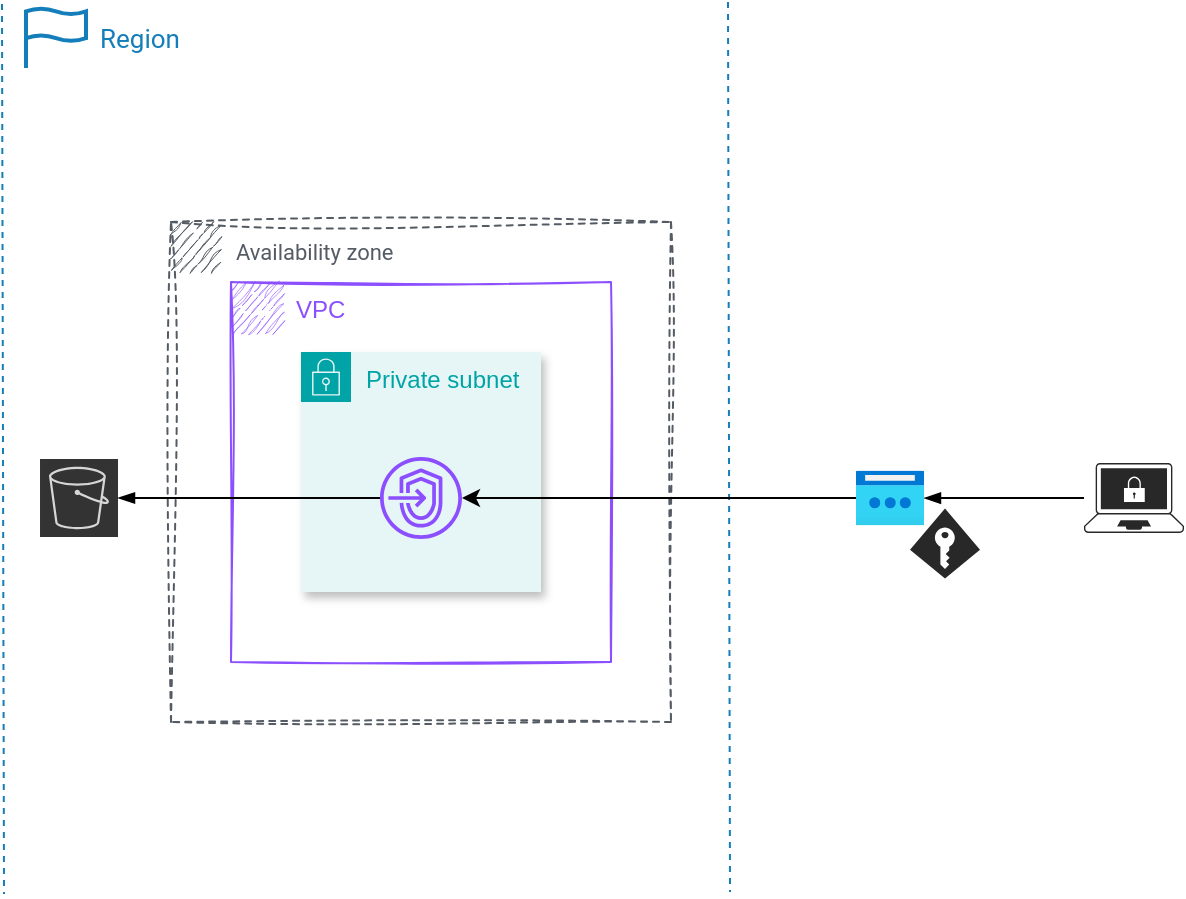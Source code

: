 <mxfile version="22.1.2" type="device">
  <diagram name="Endpoint: Interface" id="H4zOSx-5xyuYORRZuIEA">
    <mxGraphModel dx="1098" dy="699" grid="1" gridSize="10" guides="1" tooltips="1" connect="1" arrows="1" fold="1" page="1" pageScale="1" pageWidth="1169" pageHeight="827" math="0" shadow="0">
      <root>
        <mxCell id="0" />
        <mxCell id="1" parent="0" />
        <UserObject label="&lt;font style=&quot;font-size: 11px;&quot;&gt;Availability zone&lt;/font&gt;" link="https://docs.aws.amazon.com/AWSEC2/latest/UserGuide/using-regions-availability-zones.html" linkTarget="_blank" tooltip="Availability Zone: A location within a region." id="ZpkPj5T2todnxI07iz1m-1">
          <mxCell style="sketch=1;outlineConnect=0;gradientColor=none;html=1;whiteSpace=wrap;fontSize=13;fontStyle=0;shape=mxgraph.aws4.group;grIcon=mxgraph.aws4.group_availability_zone;strokeColor=#545B64;fillColor=none;verticalAlign=top;align=left;spacingLeft=30;fontColor=#545B64;dashed=1;rotation=0;fontFamily=Roboto;fontSource=https%3A%2F%2Ffonts.googleapis.com%2Fcss%3Ffamily%3DRoboto;curveFitting=1;jiggle=2;" parent="1" vertex="1">
            <mxGeometry x="427.5" y="204" width="250" height="250" as="geometry" />
          </mxCell>
        </UserObject>
        <UserObject label="&lt;font color=&quot;#8c4fff&quot;&gt;VPC&lt;/font&gt;" link="https://docs.aws.amazon.com/vpc/latest/userguide/what-is-amazon-vpc.html" linkTarget="_blank" tooltip="VPC: Virtual Private Cloud" id="ZpkPj5T2todnxI07iz1m-2">
          <mxCell style="points=[[0,0],[0.25,0],[0.5,0],[0.75,0],[1,0],[1,0.25],[1,0.5],[1,0.75],[1,1],[0.75,1],[0.5,1],[0.25,1],[0,1],[0,0.75],[0,0.5],[0,0.25]];outlineConnect=0;gradientColor=none;html=1;whiteSpace=wrap;fontSize=12;fontStyle=0;container=1;pointerEvents=0;collapsible=0;recursiveResize=0;shape=mxgraph.aws4.group;grIcon=mxgraph.aws4.group_vpc2;strokeColor=#8C4FFF;fillColor=none;verticalAlign=top;align=left;spacingLeft=30;fontColor=#AAB7B8;dashed=0;rotation=0;sketch=1;curveFitting=1;jiggle=2;" parent="1" vertex="1">
            <mxGeometry x="457.5" y="234" width="190" height="190" as="geometry" />
          </mxCell>
        </UserObject>
        <mxCell id="ZpkPj5T2todnxI07iz1m-3" value="&lt;font color=&quot;#00a4a6&quot;&gt;Private subnet&lt;/font&gt;" style="points=[[0,0],[0.25,0],[0.5,0],[0.75,0],[1,0],[1,0.25],[1,0.5],[1,0.75],[1,1],[0.75,1],[0.5,1],[0.25,1],[0,1],[0,0.75],[0,0.5],[0,0.25]];outlineConnect=0;gradientColor=none;html=1;whiteSpace=wrap;fontSize=12;fontStyle=0;container=1;pointerEvents=0;collapsible=0;recursiveResize=0;shape=mxgraph.aws4.group;grIcon=mxgraph.aws4.group_security_group;grStroke=0;strokeColor=#00A4A6;fillColor=#E6F6F7;verticalAlign=top;align=left;spacingLeft=30;fontColor=#147EBA;dashed=0;shadow=1;rotation=0;" parent="ZpkPj5T2todnxI07iz1m-2" vertex="1">
          <mxGeometry x="35" y="35" width="120" height="120" as="geometry" />
        </mxCell>
        <UserObject label="Region" link="https://docs.aws.amazon.com/AWSEC2/latest/UserGuide/using-regions-availability-zones.html" linkTarget="_blank" tooltip="Region" id="ZpkPj5T2todnxI07iz1m-7">
          <mxCell style="html=1;verticalLabelPosition=middle;align=left;labelBackgroundColor=#ffffff;verticalAlign=middle;strokeWidth=2;strokeColor=#147EBA;shadow=0;dashed=0;shape=mxgraph.ios7.icons.flag;fontFamily=Roboto;fontSource=https%3A%2F%2Ffonts.googleapis.com%2Fcss%3Ffamily%3DRoboto;fontSize=13;labelPosition=right;spacingRight=0;spacingLeft=5;fontColor=#147EBA;" parent="1" vertex="1">
            <mxGeometry x="355" y="97" width="30" height="30" as="geometry" />
          </mxCell>
        </UserObject>
        <UserObject label="" tooltip="An Amazon S3 (Simple Storage Service) bucket." link="https://docs.aws.amazon.com/AmazonS3/latest/userguide/Welcome.html" linkTarget="_blank" id="ZpkPj5T2todnxI07iz1m-9">
          <mxCell style="sketch=0;points=[[0,0,0],[0.25,0,0],[0.5,0,0],[0.75,0,0],[1,0,0],[0,1,0],[0.25,1,0],[0.5,1,0],[0.75,1,0],[1,1,0],[0,0.25,0],[0,0.5,0],[0,0.75,0],[1,0.25,0],[1,0.5,0],[1,0.75,0]];outlineConnect=0;fontColor=#232F3E;fillColor=#000000;strokeColor=#ffffff;dashed=0;verticalLabelPosition=bottom;verticalAlign=top;align=center;html=1;fontSize=12;fontStyle=0;aspect=fixed;shape=mxgraph.aws4.resourceIcon;resIcon=mxgraph.aws4.s3;opacity=80;rotation=0;" parent="1" vertex="1">
            <mxGeometry x="362.005" y="322.5" width="39" height="39" as="geometry" />
          </mxCell>
        </UserObject>
        <mxCell id="ZpkPj5T2todnxI07iz1m-10" value="" style="endArrow=none;dashed=1;html=1;rounded=0;strokeColor=#147EBA;" parent="1" edge="1">
          <mxGeometry width="50" height="50" relative="1" as="geometry">
            <mxPoint x="706" y="94" as="sourcePoint" />
            <mxPoint x="707" y="539" as="targetPoint" />
          </mxGeometry>
        </mxCell>
        <UserObject label="" link="https://docs.aws.amazon.com/vpc/latest/privatelink/create-interface-endpoint.html" linkTarget="_blank" tooltip="Interface Endpoint" id="ZpkPj5T2todnxI07iz1m-13">
          <mxCell style="sketch=0;outlineConnect=0;fontColor=#232F3E;gradientColor=none;fillColor=#8C4FFF;strokeColor=none;dashed=0;verticalLabelPosition=bottom;verticalAlign=top;align=center;html=1;fontSize=12;fontStyle=0;aspect=fixed;pointerEvents=1;shape=mxgraph.aws4.endpoints;rotation=0;" parent="1" vertex="1">
            <mxGeometry x="532" y="321.5" width="41" height="41" as="geometry" />
          </mxCell>
        </UserObject>
        <mxCell id="ZpkPj5T2todnxI07iz1m-14" style="edgeStyle=orthogonalEdgeStyle;rounded=0;orthogonalLoop=1;jettySize=auto;html=1;endArrow=blockThin;endFill=1;" parent="1" source="ZpkPj5T2todnxI07iz1m-15" target="ZpkPj5T2todnxI07iz1m-17" edge="1">
          <mxGeometry relative="1" as="geometry" />
        </mxCell>
        <mxCell id="ZpkPj5T2todnxI07iz1m-15" value="" style="points=[[0.13,0.02,0],[0.5,0,0],[0.87,0.02,0],[0.885,0.4,0],[0.985,0.985,0],[0.5,1,0],[0.015,0.985,0],[0.115,0.4,0]];verticalLabelPosition=bottom;sketch=0;html=1;verticalAlign=top;aspect=fixed;align=center;pointerEvents=1;shape=mxgraph.cisco19.secure_endpoints;fillColor=#282828;strokeColor=none;" parent="1" vertex="1">
          <mxGeometry x="884" y="324.5" width="50" height="35" as="geometry" />
        </mxCell>
        <mxCell id="ZpkPj5T2todnxI07iz1m-21" style="edgeStyle=orthogonalEdgeStyle;rounded=0;orthogonalLoop=1;jettySize=auto;html=1;" parent="1" source="ZpkPj5T2todnxI07iz1m-17" target="ZpkPj5T2todnxI07iz1m-13" edge="1">
          <mxGeometry relative="1" as="geometry" />
        </mxCell>
        <UserObject label="" tooltip="A dedicated internet protocol via a virtual private network service." id="ZpkPj5T2todnxI07iz1m-17">
          <mxCell style="image;aspect=fixed;html=1;points=[];align=center;fontSize=12;image=img/lib/azure2/networking/Reserved_IP_Addresses_Classic.svg;rotation=0;" parent="1" vertex="1">
            <mxGeometry x="770" y="328.25" width="34" height="27.5" as="geometry" />
          </mxCell>
        </UserObject>
        <UserObject label="" tooltip="PEM (Privacy Enhanced Mail) Key" link="https://docs.aws.amazon.com/AWSEC2/latest/UserGuide/ec2-key-pairs.html" linkTarget="_blank" id="ZpkPj5T2todnxI07iz1m-18">
          <mxCell style="verticalLabelPosition=bottom;html=1;verticalAlign=top;align=center;strokeColor=none;fillColor=#282828;shape=mxgraph.azure.access_control;rotation=0;" parent="1" vertex="1">
            <mxGeometry x="797" y="347.25" width="35" height="35" as="geometry" />
          </mxCell>
        </UserObject>
        <mxCell id="ZpkPj5T2todnxI07iz1m-20" style="edgeStyle=orthogonalEdgeStyle;rounded=0;orthogonalLoop=1;jettySize=auto;html=1;entryX=1;entryY=0.5;entryDx=0;entryDy=0;entryPerimeter=0;endArrow=blockThin;endFill=1;" parent="1" source="ZpkPj5T2todnxI07iz1m-13" target="ZpkPj5T2todnxI07iz1m-9" edge="1">
          <mxGeometry relative="1" as="geometry" />
        </mxCell>
        <mxCell id="ZpkPj5T2todnxI07iz1m-22" value="" style="endArrow=none;dashed=1;html=1;rounded=0;strokeColor=#147EBA;" parent="1" edge="1">
          <mxGeometry width="50" height="50" relative="1" as="geometry">
            <mxPoint x="343" y="95" as="sourcePoint" />
            <mxPoint x="344" y="540" as="targetPoint" />
          </mxGeometry>
        </mxCell>
      </root>
    </mxGraphModel>
  </diagram>
</mxfile>
